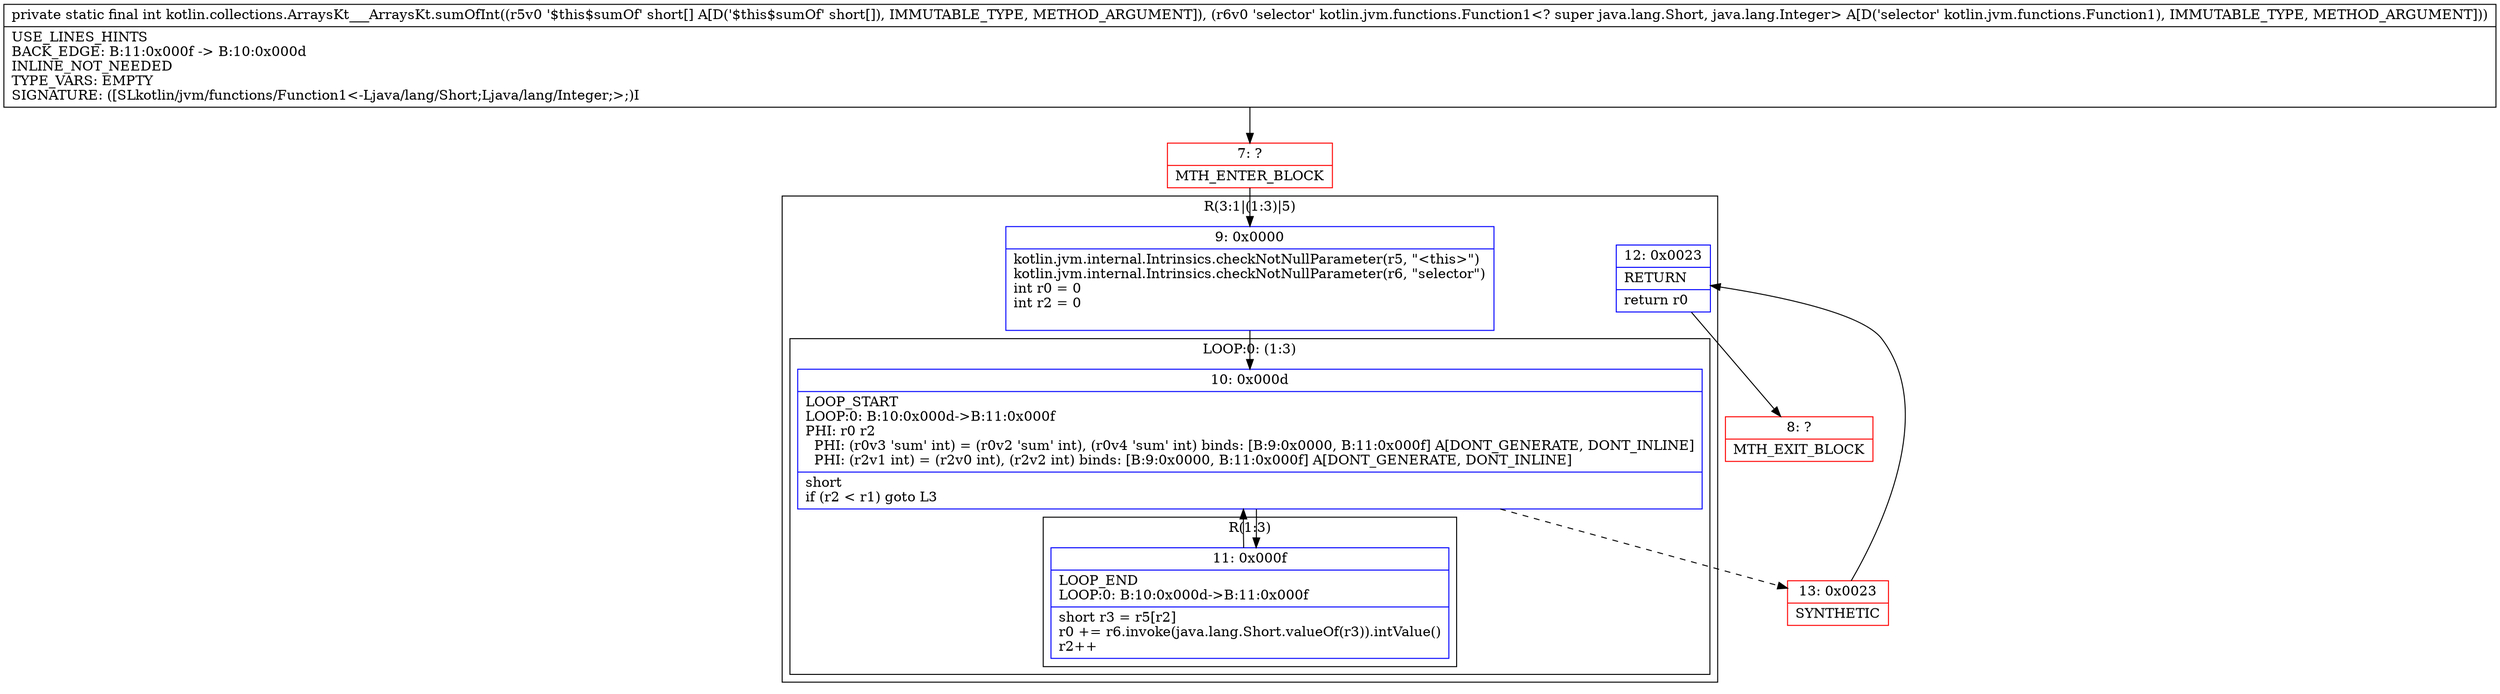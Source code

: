 digraph "CFG forkotlin.collections.ArraysKt___ArraysKt.sumOfInt([SLkotlin\/jvm\/functions\/Function1;)I" {
subgraph cluster_Region_2117968756 {
label = "R(3:1|(1:3)|5)";
node [shape=record,color=blue];
Node_9 [shape=record,label="{9\:\ 0x0000|kotlin.jvm.internal.Intrinsics.checkNotNullParameter(r5, \"\<this\>\")\lkotlin.jvm.internal.Intrinsics.checkNotNullParameter(r6, \"selector\")\lint r0 = 0\lint r2 = 0\l\l}"];
subgraph cluster_LoopRegion_951512199 {
label = "LOOP:0: (1:3)";
node [shape=record,color=blue];
Node_10 [shape=record,label="{10\:\ 0x000d|LOOP_START\lLOOP:0: B:10:0x000d\-\>B:11:0x000f\lPHI: r0 r2 \l  PHI: (r0v3 'sum' int) = (r0v2 'sum' int), (r0v4 'sum' int) binds: [B:9:0x0000, B:11:0x000f] A[DONT_GENERATE, DONT_INLINE]\l  PHI: (r2v1 int) = (r2v0 int), (r2v2 int) binds: [B:9:0x0000, B:11:0x000f] A[DONT_GENERATE, DONT_INLINE]\l|short \lif (r2 \< r1) goto L3\l}"];
subgraph cluster_Region_1941224910 {
label = "R(1:3)";
node [shape=record,color=blue];
Node_11 [shape=record,label="{11\:\ 0x000f|LOOP_END\lLOOP:0: B:10:0x000d\-\>B:11:0x000f\l|short r3 = r5[r2]\lr0 += r6.invoke(java.lang.Short.valueOf(r3)).intValue()\lr2++\l}"];
}
}
Node_12 [shape=record,label="{12\:\ 0x0023|RETURN\l|return r0\l}"];
}
Node_7 [shape=record,color=red,label="{7\:\ ?|MTH_ENTER_BLOCK\l}"];
Node_13 [shape=record,color=red,label="{13\:\ 0x0023|SYNTHETIC\l}"];
Node_8 [shape=record,color=red,label="{8\:\ ?|MTH_EXIT_BLOCK\l}"];
MethodNode[shape=record,label="{private static final int kotlin.collections.ArraysKt___ArraysKt.sumOfInt((r5v0 '$this$sumOf' short[] A[D('$this$sumOf' short[]), IMMUTABLE_TYPE, METHOD_ARGUMENT]), (r6v0 'selector' kotlin.jvm.functions.Function1\<? super java.lang.Short, java.lang.Integer\> A[D('selector' kotlin.jvm.functions.Function1), IMMUTABLE_TYPE, METHOD_ARGUMENT]))  | USE_LINES_HINTS\lBACK_EDGE: B:11:0x000f \-\> B:10:0x000d\lINLINE_NOT_NEEDED\lTYPE_VARS: EMPTY\lSIGNATURE: ([SLkotlin\/jvm\/functions\/Function1\<\-Ljava\/lang\/Short;Ljava\/lang\/Integer;\>;)I\l}"];
MethodNode -> Node_7;Node_9 -> Node_10;
Node_10 -> Node_11;
Node_10 -> Node_13[style=dashed];
Node_11 -> Node_10;
Node_12 -> Node_8;
Node_7 -> Node_9;
Node_13 -> Node_12;
}

